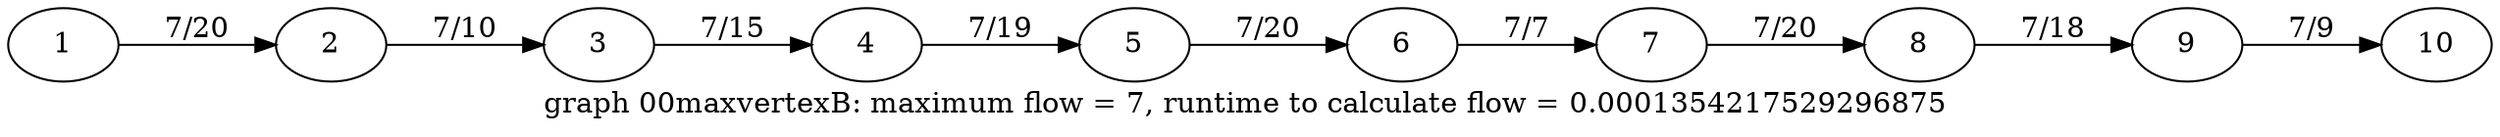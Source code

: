 digraph g{

rankdir = LR

1 -> 2 [label = " 7/20 "];
2 -> 3 [label = " 7/10 "];
3 -> 4 [label = " 7/15 "];
4 -> 5 [label = " 7/19 "];
5 -> 6 [label = " 7/20 "];
6 -> 7 [label = " 7/7 "];
7 -> 8 [label = " 7/20 "];
8 -> 9 [label = " 7/18 "];
9 -> 10 [label = " 7/9 "];

label = "graph 00maxvertexB: maximum flow = 7, runtime to calculate flow = 0.0001354217529296875 "
}
